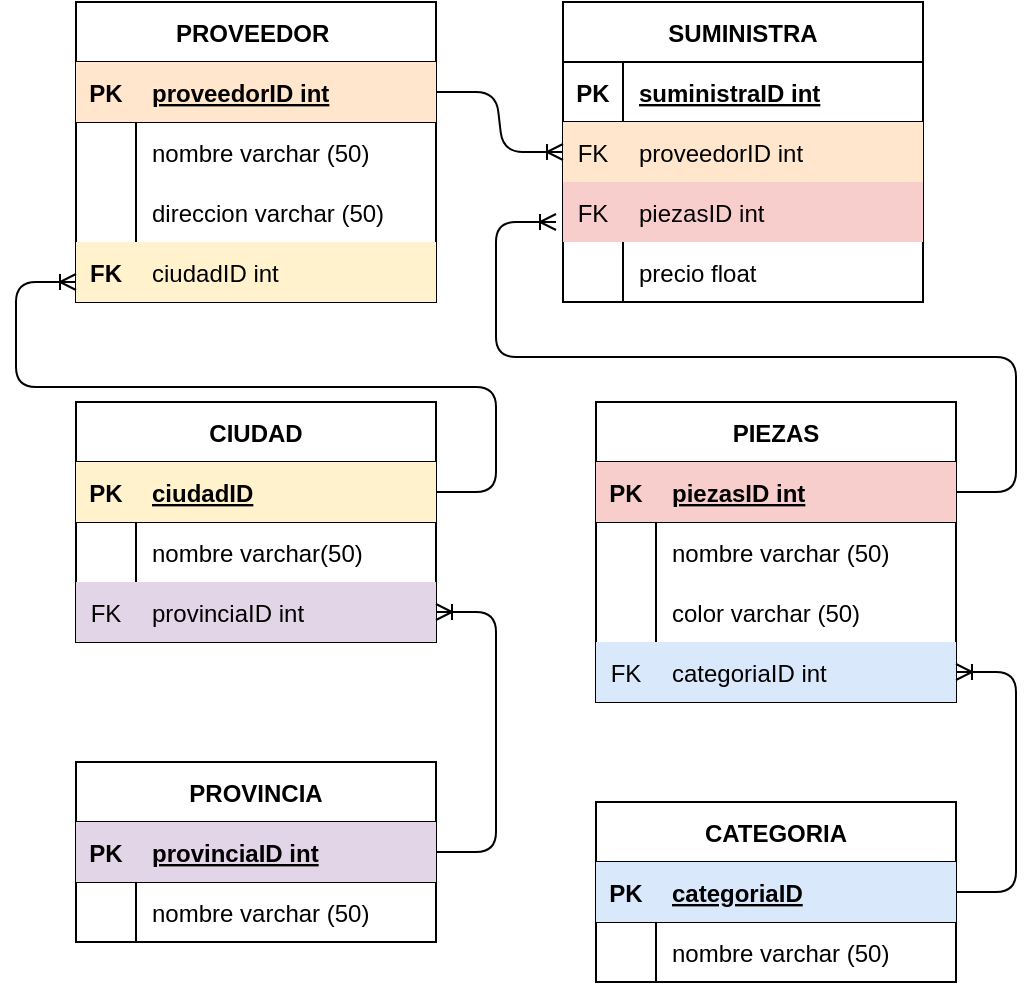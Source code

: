 <mxfile version="15.0.3" type="google"><diagram id="ZzBmPsaJQ9mlaIqfioW3" name="Page-1"><mxGraphModel dx="862" dy="492" grid="1" gridSize="10" guides="1" tooltips="1" connect="1" arrows="1" fold="1" page="1" pageScale="1" pageWidth="827" pageHeight="1169" math="0" shadow="0"><root><mxCell id="0"/><mxCell id="1" parent="0"/><mxCell id="GC3BFYqgeXV0PQQWuFk1-1" value="PROVEEDOR " style="shape=table;startSize=30;container=1;collapsible=1;childLayout=tableLayout;fixedRows=1;rowLines=0;fontStyle=1;align=center;resizeLast=1;" parent="1" vertex="1"><mxGeometry x="80" y="80" width="180" height="150" as="geometry"/></mxCell><mxCell id="GC3BFYqgeXV0PQQWuFk1-2" value="" style="shape=partialRectangle;collapsible=0;dropTarget=0;pointerEvents=0;fillColor=none;top=0;left=0;bottom=1;right=0;points=[[0,0.5],[1,0.5]];portConstraint=eastwest;" parent="GC3BFYqgeXV0PQQWuFk1-1" vertex="1"><mxGeometry y="30" width="180" height="30" as="geometry"/></mxCell><mxCell id="GC3BFYqgeXV0PQQWuFk1-3" value="PK" style="shape=partialRectangle;connectable=0;fillColor=#ffe6cc;top=0;left=0;bottom=0;right=0;fontStyle=1;overflow=hidden;strokeColor=#d79b00;" parent="GC3BFYqgeXV0PQQWuFk1-2" vertex="1"><mxGeometry width="30" height="30" as="geometry"/></mxCell><mxCell id="GC3BFYqgeXV0PQQWuFk1-4" value="proveedorID int" style="shape=partialRectangle;connectable=0;fillColor=#ffe6cc;top=0;left=0;bottom=0;right=0;align=left;spacingLeft=6;fontStyle=5;overflow=hidden;strokeColor=#d79b00;" parent="GC3BFYqgeXV0PQQWuFk1-2" vertex="1"><mxGeometry x="30" width="150" height="30" as="geometry"/></mxCell><mxCell id="GC3BFYqgeXV0PQQWuFk1-5" value="" style="shape=partialRectangle;collapsible=0;dropTarget=0;pointerEvents=0;fillColor=none;top=0;left=0;bottom=0;right=0;points=[[0,0.5],[1,0.5]];portConstraint=eastwest;" parent="GC3BFYqgeXV0PQQWuFk1-1" vertex="1"><mxGeometry y="60" width="180" height="30" as="geometry"/></mxCell><mxCell id="GC3BFYqgeXV0PQQWuFk1-6" value="" style="shape=partialRectangle;connectable=0;fillColor=none;top=0;left=0;bottom=0;right=0;editable=1;overflow=hidden;" parent="GC3BFYqgeXV0PQQWuFk1-5" vertex="1"><mxGeometry width="30" height="30" as="geometry"/></mxCell><mxCell id="GC3BFYqgeXV0PQQWuFk1-7" value="nombre varchar (50)" style="shape=partialRectangle;connectable=0;fillColor=none;top=0;left=0;bottom=0;right=0;align=left;spacingLeft=6;overflow=hidden;" parent="GC3BFYqgeXV0PQQWuFk1-5" vertex="1"><mxGeometry x="30" width="150" height="30" as="geometry"/></mxCell><mxCell id="GC3BFYqgeXV0PQQWuFk1-8" value="" style="shape=partialRectangle;collapsible=0;dropTarget=0;pointerEvents=0;fillColor=none;top=0;left=0;bottom=0;right=0;points=[[0,0.5],[1,0.5]];portConstraint=eastwest;" parent="GC3BFYqgeXV0PQQWuFk1-1" vertex="1"><mxGeometry y="90" width="180" height="30" as="geometry"/></mxCell><mxCell id="GC3BFYqgeXV0PQQWuFk1-9" value="" style="shape=partialRectangle;connectable=0;fillColor=none;top=0;left=0;bottom=0;right=0;editable=1;overflow=hidden;" parent="GC3BFYqgeXV0PQQWuFk1-8" vertex="1"><mxGeometry width="30" height="30" as="geometry"/></mxCell><mxCell id="GC3BFYqgeXV0PQQWuFk1-10" value="direccion varchar (50)" style="shape=partialRectangle;connectable=0;fillColor=none;top=0;left=0;bottom=0;right=0;align=left;spacingLeft=6;overflow=hidden;" parent="GC3BFYqgeXV0PQQWuFk1-8" vertex="1"><mxGeometry x="30" width="150" height="30" as="geometry"/></mxCell><mxCell id="GC3BFYqgeXV0PQQWuFk1-11" value="" style="shape=partialRectangle;collapsible=0;dropTarget=0;pointerEvents=0;fillColor=none;top=0;left=0;bottom=0;right=0;points=[[0,0.5],[1,0.5]];portConstraint=eastwest;" parent="GC3BFYqgeXV0PQQWuFk1-1" vertex="1"><mxGeometry y="120" width="180" height="30" as="geometry"/></mxCell><mxCell id="GC3BFYqgeXV0PQQWuFk1-12" value="FK" style="shape=partialRectangle;connectable=0;fillColor=#fff2cc;top=0;left=0;bottom=0;right=0;editable=1;overflow=hidden;fontStyle=1;strokeColor=#d6b656;" parent="GC3BFYqgeXV0PQQWuFk1-11" vertex="1"><mxGeometry width="30" height="30" as="geometry"/></mxCell><mxCell id="GC3BFYqgeXV0PQQWuFk1-13" value="ciudadID int" style="shape=partialRectangle;connectable=0;fillColor=#fff2cc;top=0;left=0;bottom=0;right=0;align=left;spacingLeft=6;overflow=hidden;strokeColor=#d6b656;" parent="GC3BFYqgeXV0PQQWuFk1-11" vertex="1"><mxGeometry x="30" width="150" height="30" as="geometry"/></mxCell><mxCell id="GC3BFYqgeXV0PQQWuFk1-27" value="CIUDAD" style="shape=table;startSize=30;container=1;collapsible=1;childLayout=tableLayout;fixedRows=1;rowLines=0;fontStyle=1;align=center;resizeLast=1;" parent="1" vertex="1"><mxGeometry x="80" y="280" width="180" height="120" as="geometry"/></mxCell><mxCell id="GC3BFYqgeXV0PQQWuFk1-28" value="" style="shape=partialRectangle;collapsible=0;dropTarget=0;pointerEvents=0;fillColor=none;top=0;left=0;bottom=1;right=0;points=[[0,0.5],[1,0.5]];portConstraint=eastwest;" parent="GC3BFYqgeXV0PQQWuFk1-27" vertex="1"><mxGeometry y="30" width="180" height="30" as="geometry"/></mxCell><mxCell id="GC3BFYqgeXV0PQQWuFk1-29" value="PK" style="shape=partialRectangle;connectable=0;fillColor=#fff2cc;top=0;left=0;bottom=0;right=0;fontStyle=1;overflow=hidden;strokeColor=#d6b656;" parent="GC3BFYqgeXV0PQQWuFk1-28" vertex="1"><mxGeometry width="30" height="30" as="geometry"/></mxCell><mxCell id="GC3BFYqgeXV0PQQWuFk1-30" value="ciudadID" style="shape=partialRectangle;connectable=0;fillColor=#fff2cc;top=0;left=0;bottom=0;right=0;align=left;spacingLeft=6;fontStyle=5;overflow=hidden;strokeColor=#d6b656;" parent="GC3BFYqgeXV0PQQWuFk1-28" vertex="1"><mxGeometry x="30" width="150" height="30" as="geometry"/></mxCell><mxCell id="GC3BFYqgeXV0PQQWuFk1-31" value="" style="shape=partialRectangle;collapsible=0;dropTarget=0;pointerEvents=0;fillColor=none;top=0;left=0;bottom=0;right=0;points=[[0,0.5],[1,0.5]];portConstraint=eastwest;" parent="GC3BFYqgeXV0PQQWuFk1-27" vertex="1"><mxGeometry y="60" width="180" height="30" as="geometry"/></mxCell><mxCell id="GC3BFYqgeXV0PQQWuFk1-32" value="" style="shape=partialRectangle;connectable=0;fillColor=none;top=0;left=0;bottom=0;right=0;editable=1;overflow=hidden;" parent="GC3BFYqgeXV0PQQWuFk1-31" vertex="1"><mxGeometry width="30" height="30" as="geometry"/></mxCell><mxCell id="GC3BFYqgeXV0PQQWuFk1-33" value="nombre varchar(50)" style="shape=partialRectangle;connectable=0;fillColor=none;top=0;left=0;bottom=0;right=0;align=left;spacingLeft=6;overflow=hidden;" parent="GC3BFYqgeXV0PQQWuFk1-31" vertex="1"><mxGeometry x="30" width="150" height="30" as="geometry"/></mxCell><mxCell id="GC3BFYqgeXV0PQQWuFk1-34" value="" style="shape=partialRectangle;collapsible=0;dropTarget=0;pointerEvents=0;fillColor=none;top=0;left=0;bottom=0;right=0;points=[[0,0.5],[1,0.5]];portConstraint=eastwest;" parent="GC3BFYqgeXV0PQQWuFk1-27" vertex="1"><mxGeometry y="90" width="180" height="30" as="geometry"/></mxCell><mxCell id="GC3BFYqgeXV0PQQWuFk1-35" value="FK" style="shape=partialRectangle;connectable=0;fillColor=#e1d5e7;top=0;left=0;bottom=0;right=0;editable=1;overflow=hidden;strokeColor=#9673a6;" parent="GC3BFYqgeXV0PQQWuFk1-34" vertex="1"><mxGeometry width="30" height="30" as="geometry"/></mxCell><mxCell id="GC3BFYqgeXV0PQQWuFk1-36" value="provinciaID int" style="shape=partialRectangle;connectable=0;fillColor=#e1d5e7;top=0;left=0;bottom=0;right=0;align=left;spacingLeft=6;overflow=hidden;strokeColor=#9673a6;" parent="GC3BFYqgeXV0PQQWuFk1-34" vertex="1"><mxGeometry x="30" width="150" height="30" as="geometry"/></mxCell><mxCell id="GC3BFYqgeXV0PQQWuFk1-40" value="PIEZAS" style="shape=table;startSize=30;container=1;collapsible=1;childLayout=tableLayout;fixedRows=1;rowLines=0;fontStyle=1;align=center;resizeLast=1;" parent="1" vertex="1"><mxGeometry x="340" y="280" width="180" height="150" as="geometry"/></mxCell><mxCell id="GC3BFYqgeXV0PQQWuFk1-41" value="" style="shape=partialRectangle;collapsible=0;dropTarget=0;pointerEvents=0;fillColor=none;top=0;left=0;bottom=1;right=0;points=[[0,0.5],[1,0.5]];portConstraint=eastwest;" parent="GC3BFYqgeXV0PQQWuFk1-40" vertex="1"><mxGeometry y="30" width="180" height="30" as="geometry"/></mxCell><mxCell id="GC3BFYqgeXV0PQQWuFk1-42" value="PK" style="shape=partialRectangle;connectable=0;fillColor=#f8cecc;top=0;left=0;bottom=0;right=0;fontStyle=1;overflow=hidden;strokeColor=#b85450;" parent="GC3BFYqgeXV0PQQWuFk1-41" vertex="1"><mxGeometry width="30" height="30" as="geometry"/></mxCell><mxCell id="GC3BFYqgeXV0PQQWuFk1-43" value="piezasID int" style="shape=partialRectangle;connectable=0;fillColor=#f8cecc;top=0;left=0;bottom=0;right=0;align=left;spacingLeft=6;fontStyle=5;overflow=hidden;strokeColor=#b85450;" parent="GC3BFYqgeXV0PQQWuFk1-41" vertex="1"><mxGeometry x="30" width="150" height="30" as="geometry"/></mxCell><mxCell id="GC3BFYqgeXV0PQQWuFk1-44" value="" style="shape=partialRectangle;collapsible=0;dropTarget=0;pointerEvents=0;fillColor=none;top=0;left=0;bottom=0;right=0;points=[[0,0.5],[1,0.5]];portConstraint=eastwest;" parent="GC3BFYqgeXV0PQQWuFk1-40" vertex="1"><mxGeometry y="60" width="180" height="30" as="geometry"/></mxCell><mxCell id="GC3BFYqgeXV0PQQWuFk1-45" value="" style="shape=partialRectangle;connectable=0;fillColor=none;top=0;left=0;bottom=0;right=0;editable=1;overflow=hidden;" parent="GC3BFYqgeXV0PQQWuFk1-44" vertex="1"><mxGeometry width="30" height="30" as="geometry"/></mxCell><mxCell id="GC3BFYqgeXV0PQQWuFk1-46" value="nombre varchar (50)" style="shape=partialRectangle;connectable=0;fillColor=none;top=0;left=0;bottom=0;right=0;align=left;spacingLeft=6;overflow=hidden;" parent="GC3BFYqgeXV0PQQWuFk1-44" vertex="1"><mxGeometry x="30" width="150" height="30" as="geometry"/></mxCell><mxCell id="GC3BFYqgeXV0PQQWuFk1-47" value="" style="shape=partialRectangle;collapsible=0;dropTarget=0;pointerEvents=0;fillColor=none;top=0;left=0;bottom=0;right=0;points=[[0,0.5],[1,0.5]];portConstraint=eastwest;" parent="GC3BFYqgeXV0PQQWuFk1-40" vertex="1"><mxGeometry y="90" width="180" height="30" as="geometry"/></mxCell><mxCell id="GC3BFYqgeXV0PQQWuFk1-48" value="" style="shape=partialRectangle;connectable=0;fillColor=none;top=0;left=0;bottom=0;right=0;editable=1;overflow=hidden;" parent="GC3BFYqgeXV0PQQWuFk1-47" vertex="1"><mxGeometry width="30" height="30" as="geometry"/></mxCell><mxCell id="GC3BFYqgeXV0PQQWuFk1-49" value="color varchar (50)" style="shape=partialRectangle;connectable=0;fillColor=none;top=0;left=0;bottom=0;right=0;align=left;spacingLeft=6;overflow=hidden;" parent="GC3BFYqgeXV0PQQWuFk1-47" vertex="1"><mxGeometry x="30" width="150" height="30" as="geometry"/></mxCell><mxCell id="GC3BFYqgeXV0PQQWuFk1-50" value="" style="shape=partialRectangle;collapsible=0;dropTarget=0;pointerEvents=0;fillColor=none;top=0;left=0;bottom=0;right=0;points=[[0,0.5],[1,0.5]];portConstraint=eastwest;" parent="GC3BFYqgeXV0PQQWuFk1-40" vertex="1"><mxGeometry y="120" width="180" height="30" as="geometry"/></mxCell><mxCell id="GC3BFYqgeXV0PQQWuFk1-51" value="FK" style="shape=partialRectangle;connectable=0;fillColor=#dae8fc;top=0;left=0;bottom=0;right=0;editable=1;overflow=hidden;strokeColor=#6c8ebf;" parent="GC3BFYqgeXV0PQQWuFk1-50" vertex="1"><mxGeometry width="30" height="30" as="geometry"/></mxCell><mxCell id="GC3BFYqgeXV0PQQWuFk1-52" value="categoriaID int" style="shape=partialRectangle;connectable=0;fillColor=#dae8fc;top=0;left=0;bottom=0;right=0;align=left;spacingLeft=6;overflow=hidden;strokeColor=#6c8ebf;" parent="GC3BFYqgeXV0PQQWuFk1-50" vertex="1"><mxGeometry x="30" width="150" height="30" as="geometry"/></mxCell><mxCell id="GC3BFYqgeXV0PQQWuFk1-53" value="SUMINISTRA" style="shape=table;startSize=30;container=1;collapsible=1;childLayout=tableLayout;fixedRows=1;rowLines=0;fontStyle=1;align=center;resizeLast=1;" parent="1" vertex="1"><mxGeometry x="323.5" y="80" width="180" height="150" as="geometry"/></mxCell><mxCell id="GC3BFYqgeXV0PQQWuFk1-54" value="" style="shape=partialRectangle;collapsible=0;dropTarget=0;pointerEvents=0;fillColor=none;top=0;left=0;bottom=1;right=0;points=[[0,0.5],[1,0.5]];portConstraint=eastwest;" parent="GC3BFYqgeXV0PQQWuFk1-53" vertex="1"><mxGeometry y="30" width="180" height="30" as="geometry"/></mxCell><mxCell id="GC3BFYqgeXV0PQQWuFk1-55" value="PK" style="shape=partialRectangle;connectable=0;fillColor=none;top=0;left=0;bottom=0;right=0;fontStyle=1;overflow=hidden;" parent="GC3BFYqgeXV0PQQWuFk1-54" vertex="1"><mxGeometry width="30" height="30" as="geometry"/></mxCell><mxCell id="GC3BFYqgeXV0PQQWuFk1-56" value="suministraID int" style="shape=partialRectangle;connectable=0;fillColor=none;top=0;left=0;bottom=0;right=0;align=left;spacingLeft=6;fontStyle=5;overflow=hidden;" parent="GC3BFYqgeXV0PQQWuFk1-54" vertex="1"><mxGeometry x="30" width="150" height="30" as="geometry"/></mxCell><mxCell id="GC3BFYqgeXV0PQQWuFk1-57" value="" style="shape=partialRectangle;collapsible=0;dropTarget=0;pointerEvents=0;fillColor=none;top=0;left=0;bottom=0;right=0;points=[[0,0.5],[1,0.5]];portConstraint=eastwest;" parent="GC3BFYqgeXV0PQQWuFk1-53" vertex="1"><mxGeometry y="60" width="180" height="30" as="geometry"/></mxCell><mxCell id="GC3BFYqgeXV0PQQWuFk1-58" value="FK" style="shape=partialRectangle;connectable=0;fillColor=#ffe6cc;top=0;left=0;bottom=0;right=0;editable=1;overflow=hidden;strokeColor=#d79b00;" parent="GC3BFYqgeXV0PQQWuFk1-57" vertex="1"><mxGeometry width="30" height="30" as="geometry"/></mxCell><mxCell id="GC3BFYqgeXV0PQQWuFk1-59" value="proveedorID int" style="shape=partialRectangle;connectable=0;fillColor=#ffe6cc;top=0;left=0;bottom=0;right=0;align=left;spacingLeft=6;overflow=hidden;strokeColor=#d79b00;" parent="GC3BFYqgeXV0PQQWuFk1-57" vertex="1"><mxGeometry x="30" width="150" height="30" as="geometry"/></mxCell><mxCell id="GC3BFYqgeXV0PQQWuFk1-60" value="" style="shape=partialRectangle;collapsible=0;dropTarget=0;pointerEvents=0;fillColor=none;top=0;left=0;bottom=0;right=0;points=[[0,0.5],[1,0.5]];portConstraint=eastwest;" parent="GC3BFYqgeXV0PQQWuFk1-53" vertex="1"><mxGeometry y="90" width="180" height="30" as="geometry"/></mxCell><mxCell id="GC3BFYqgeXV0PQQWuFk1-61" value="FK" style="shape=partialRectangle;connectable=0;fillColor=#f8cecc;top=0;left=0;bottom=0;right=0;editable=1;overflow=hidden;strokeColor=#b85450;" parent="GC3BFYqgeXV0PQQWuFk1-60" vertex="1"><mxGeometry width="30" height="30" as="geometry"/></mxCell><mxCell id="GC3BFYqgeXV0PQQWuFk1-62" value="piezasID int" style="shape=partialRectangle;connectable=0;fillColor=#f8cecc;top=0;left=0;bottom=0;right=0;align=left;spacingLeft=6;overflow=hidden;strokeColor=#b85450;" parent="GC3BFYqgeXV0PQQWuFk1-60" vertex="1"><mxGeometry x="30" width="150" height="30" as="geometry"/></mxCell><mxCell id="GC3BFYqgeXV0PQQWuFk1-63" value="" style="shape=partialRectangle;collapsible=0;dropTarget=0;pointerEvents=0;fillColor=none;top=0;left=0;bottom=0;right=0;points=[[0,0.5],[1,0.5]];portConstraint=eastwest;" parent="GC3BFYqgeXV0PQQWuFk1-53" vertex="1"><mxGeometry y="120" width="180" height="30" as="geometry"/></mxCell><mxCell id="GC3BFYqgeXV0PQQWuFk1-64" value="" style="shape=partialRectangle;connectable=0;fillColor=none;top=0;left=0;bottom=0;right=0;editable=1;overflow=hidden;" parent="GC3BFYqgeXV0PQQWuFk1-63" vertex="1"><mxGeometry width="30" height="30" as="geometry"/></mxCell><mxCell id="GC3BFYqgeXV0PQQWuFk1-65" value="precio float" style="shape=partialRectangle;connectable=0;fillColor=none;top=0;left=0;bottom=0;right=0;align=left;spacingLeft=6;overflow=hidden;" parent="GC3BFYqgeXV0PQQWuFk1-63" vertex="1"><mxGeometry x="30" width="150" height="30" as="geometry"/></mxCell><mxCell id="GC3BFYqgeXV0PQQWuFk1-66" value="PROVINCIA" style="shape=table;startSize=30;container=1;collapsible=1;childLayout=tableLayout;fixedRows=1;rowLines=0;fontStyle=1;align=center;resizeLast=1;" parent="1" vertex="1"><mxGeometry x="80" y="460" width="180" height="90" as="geometry"/></mxCell><mxCell id="GC3BFYqgeXV0PQQWuFk1-67" value="" style="shape=partialRectangle;collapsible=0;dropTarget=0;pointerEvents=0;fillColor=none;top=0;left=0;bottom=1;right=0;points=[[0,0.5],[1,0.5]];portConstraint=eastwest;" parent="GC3BFYqgeXV0PQQWuFk1-66" vertex="1"><mxGeometry y="30" width="180" height="30" as="geometry"/></mxCell><mxCell id="GC3BFYqgeXV0PQQWuFk1-68" value="PK" style="shape=partialRectangle;connectable=0;fillColor=#e1d5e7;top=0;left=0;bottom=0;right=0;fontStyle=1;overflow=hidden;strokeColor=#9673a6;" parent="GC3BFYqgeXV0PQQWuFk1-67" vertex="1"><mxGeometry width="30" height="30" as="geometry"/></mxCell><mxCell id="GC3BFYqgeXV0PQQWuFk1-69" value="provinciaID int" style="shape=partialRectangle;connectable=0;fillColor=#e1d5e7;top=0;left=0;bottom=0;right=0;align=left;spacingLeft=6;fontStyle=5;overflow=hidden;strokeColor=#9673a6;" parent="GC3BFYqgeXV0PQQWuFk1-67" vertex="1"><mxGeometry x="30" width="150" height="30" as="geometry"/></mxCell><mxCell id="GC3BFYqgeXV0PQQWuFk1-70" value="" style="shape=partialRectangle;collapsible=0;dropTarget=0;pointerEvents=0;fillColor=none;top=0;left=0;bottom=0;right=0;points=[[0,0.5],[1,0.5]];portConstraint=eastwest;" parent="GC3BFYqgeXV0PQQWuFk1-66" vertex="1"><mxGeometry y="60" width="180" height="30" as="geometry"/></mxCell><mxCell id="GC3BFYqgeXV0PQQWuFk1-71" value="" style="shape=partialRectangle;connectable=0;fillColor=none;top=0;left=0;bottom=0;right=0;editable=1;overflow=hidden;" parent="GC3BFYqgeXV0PQQWuFk1-70" vertex="1"><mxGeometry width="30" height="30" as="geometry"/></mxCell><mxCell id="GC3BFYqgeXV0PQQWuFk1-72" value="nombre varchar (50)" style="shape=partialRectangle;connectable=0;fillColor=none;top=0;left=0;bottom=0;right=0;align=left;spacingLeft=6;overflow=hidden;" parent="GC3BFYqgeXV0PQQWuFk1-70" vertex="1"><mxGeometry x="30" width="150" height="30" as="geometry"/></mxCell><mxCell id="GC3BFYqgeXV0PQQWuFk1-79" value="" style="edgeStyle=entityRelationEdgeStyle;fontSize=12;html=1;endArrow=ERoneToMany;exitX=1;exitY=0.5;exitDx=0;exitDy=0;" parent="1" source="GC3BFYqgeXV0PQQWuFk1-28" edge="1"><mxGeometry width="100" height="100" relative="1" as="geometry"><mxPoint x="-20" y="320" as="sourcePoint"/><mxPoint x="80" y="220" as="targetPoint"/></mxGeometry></mxCell><mxCell id="GC3BFYqgeXV0PQQWuFk1-80" value="" style="edgeStyle=entityRelationEdgeStyle;fontSize=12;html=1;endArrow=ERoneToMany;entryX=1;entryY=0.5;entryDx=0;entryDy=0;" parent="1" target="GC3BFYqgeXV0PQQWuFk1-34" edge="1"><mxGeometry width="100" height="100" relative="1" as="geometry"><mxPoint x="260" y="505" as="sourcePoint"/><mxPoint x="80" y="390" as="targetPoint"/></mxGeometry></mxCell><mxCell id="GC3BFYqgeXV0PQQWuFk1-81" value="CATEGORIA" style="shape=table;startSize=30;container=1;collapsible=1;childLayout=tableLayout;fixedRows=1;rowLines=0;fontStyle=1;align=center;resizeLast=1;" parent="1" vertex="1"><mxGeometry x="340" y="480" width="180" height="90" as="geometry"/></mxCell><mxCell id="GC3BFYqgeXV0PQQWuFk1-82" value="" style="shape=partialRectangle;collapsible=0;dropTarget=0;pointerEvents=0;fillColor=none;top=0;left=0;bottom=1;right=0;points=[[0,0.5],[1,0.5]];portConstraint=eastwest;" parent="GC3BFYqgeXV0PQQWuFk1-81" vertex="1"><mxGeometry y="30" width="180" height="30" as="geometry"/></mxCell><mxCell id="GC3BFYqgeXV0PQQWuFk1-83" value="PK" style="shape=partialRectangle;connectable=0;fillColor=#dae8fc;top=0;left=0;bottom=0;right=0;fontStyle=1;overflow=hidden;strokeColor=#6c8ebf;" parent="GC3BFYqgeXV0PQQWuFk1-82" vertex="1"><mxGeometry width="30" height="30" as="geometry"/></mxCell><mxCell id="GC3BFYqgeXV0PQQWuFk1-84" value="categoriaID" style="shape=partialRectangle;connectable=0;fillColor=#dae8fc;top=0;left=0;bottom=0;right=0;align=left;spacingLeft=6;fontStyle=5;overflow=hidden;strokeColor=#6c8ebf;" parent="GC3BFYqgeXV0PQQWuFk1-82" vertex="1"><mxGeometry x="30" width="150" height="30" as="geometry"/></mxCell><mxCell id="GC3BFYqgeXV0PQQWuFk1-85" value="" style="shape=partialRectangle;collapsible=0;dropTarget=0;pointerEvents=0;fillColor=none;top=0;left=0;bottom=0;right=0;points=[[0,0.5],[1,0.5]];portConstraint=eastwest;" parent="GC3BFYqgeXV0PQQWuFk1-81" vertex="1"><mxGeometry y="60" width="180" height="30" as="geometry"/></mxCell><mxCell id="GC3BFYqgeXV0PQQWuFk1-86" value="" style="shape=partialRectangle;connectable=0;fillColor=none;top=0;left=0;bottom=0;right=0;editable=1;overflow=hidden;" parent="GC3BFYqgeXV0PQQWuFk1-85" vertex="1"><mxGeometry width="30" height="30" as="geometry"/></mxCell><mxCell id="GC3BFYqgeXV0PQQWuFk1-87" value="nombre varchar (50)" style="shape=partialRectangle;connectable=0;fillColor=none;top=0;left=0;bottom=0;right=0;align=left;spacingLeft=6;overflow=hidden;" parent="GC3BFYqgeXV0PQQWuFk1-85" vertex="1"><mxGeometry x="30" width="150" height="30" as="geometry"/></mxCell><mxCell id="5d25a59WkyGG0154nUBv-1" value="" style="edgeStyle=entityRelationEdgeStyle;fontSize=12;html=1;endArrow=ERoneToMany;exitX=1;exitY=0.5;exitDx=0;exitDy=0;" parent="1" source="GC3BFYqgeXV0PQQWuFk1-82" target="GC3BFYqgeXV0PQQWuFk1-50" edge="1"><mxGeometry width="100" height="100" relative="1" as="geometry"><mxPoint x="460" y="320" as="sourcePoint"/><mxPoint x="560" y="220" as="targetPoint"/></mxGeometry></mxCell><mxCell id="5d25a59WkyGG0154nUBv-2" value="" style="edgeStyle=entityRelationEdgeStyle;fontSize=12;html=1;endArrow=ERoneToMany;exitX=1;exitY=0.5;exitDx=0;exitDy=0;entryX=0;entryY=0.5;entryDx=0;entryDy=0;" parent="1" source="GC3BFYqgeXV0PQQWuFk1-2" target="GC3BFYqgeXV0PQQWuFk1-57" edge="1"><mxGeometry width="100" height="100" relative="1" as="geometry"><mxPoint x="223.5" y="250" as="sourcePoint"/><mxPoint x="323.5" y="150" as="targetPoint"/></mxGeometry></mxCell><mxCell id="5d25a59WkyGG0154nUBv-4" value="" style="edgeStyle=entityRelationEdgeStyle;fontSize=12;html=1;endArrow=ERoneToMany;exitX=1;exitY=0.5;exitDx=0;exitDy=0;" parent="1" source="GC3BFYqgeXV0PQQWuFk1-41" edge="1"><mxGeometry width="100" height="100" relative="1" as="geometry"><mxPoint x="403.5" y="290" as="sourcePoint"/><mxPoint x="320" y="190" as="targetPoint"/></mxGeometry></mxCell></root></mxGraphModel></diagram></mxfile>